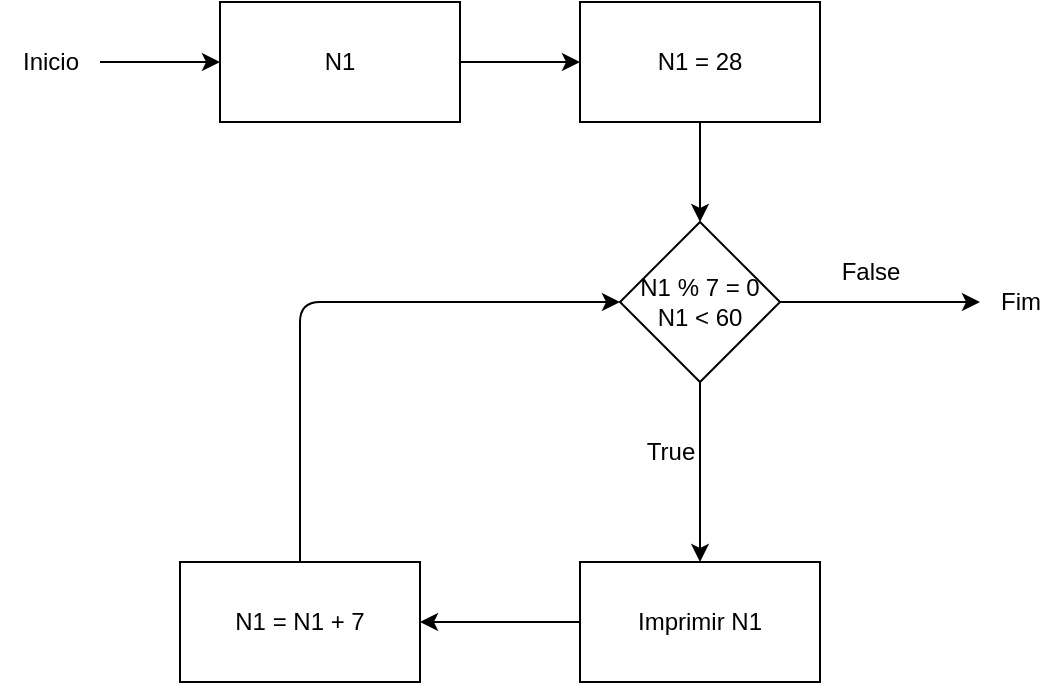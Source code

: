 <mxfile>
    <diagram id="hFJ5sCaz12nztD0j0mjs" name="Page-1">
        <mxGraphModel dx="1262" dy="528" grid="1" gridSize="10" guides="1" tooltips="1" connect="1" arrows="1" fold="1" page="0" pageScale="1" pageWidth="850" pageHeight="1100" math="0" shadow="0">
            <root>
                <mxCell id="0"/>
                <mxCell id="1" parent="0"/>
                <mxCell id="31" style="edgeStyle=none;html=1;" edge="1" parent="1" source="2" target="5">
                    <mxGeometry relative="1" as="geometry"/>
                </mxCell>
                <mxCell id="2" value="N1" style="whiteSpace=wrap;html=1;" vertex="1" parent="1">
                    <mxGeometry x="210" y="90" width="120" height="60" as="geometry"/>
                </mxCell>
                <mxCell id="4" value="" style="edgeStyle=none;html=1;" edge="1" parent="1" source="3" target="2">
                    <mxGeometry relative="1" as="geometry"/>
                </mxCell>
                <mxCell id="3" value="Inicio" style="text;html=1;align=center;verticalAlign=middle;resizable=0;points=[];autosize=1;strokeColor=none;fillColor=none;" vertex="1" parent="1">
                    <mxGeometry x="100" y="105" width="50" height="30" as="geometry"/>
                </mxCell>
                <mxCell id="32" value="" style="edgeStyle=none;html=1;" edge="1" parent="1" source="5" target="16">
                    <mxGeometry relative="1" as="geometry"/>
                </mxCell>
                <mxCell id="5" value="N1 = 28" style="whiteSpace=wrap;html=1;" vertex="1" parent="1">
                    <mxGeometry x="390" y="90" width="120" height="60" as="geometry"/>
                </mxCell>
                <mxCell id="26" value="" style="edgeStyle=none;html=1;" edge="1" parent="1" source="16" target="25">
                    <mxGeometry relative="1" as="geometry"/>
                </mxCell>
                <mxCell id="36" value="" style="edgeStyle=none;html=1;" edge="1" parent="1" source="16" target="23">
                    <mxGeometry relative="1" as="geometry"/>
                </mxCell>
                <mxCell id="16" value="&lt;span style=&quot;text-align: start; background-color: initial;&quot;&gt;N1 %&amp;nbsp;&lt;/span&gt;&lt;span style=&quot;text-align: start; background-color: initial;&quot;&gt;7&amp;nbsp;&lt;/span&gt;= 0&lt;br&gt;N1 &amp;lt; 60" style="rhombus;whiteSpace=wrap;html=1;" vertex="1" parent="1">
                    <mxGeometry x="410" y="200" width="80" height="80" as="geometry"/>
                </mxCell>
                <mxCell id="33" style="edgeStyle=none;html=1;" edge="1" parent="1" source="19" target="16">
                    <mxGeometry relative="1" as="geometry">
                        <Array as="points">
                            <mxPoint x="250" y="240"/>
                        </Array>
                    </mxGeometry>
                </mxCell>
                <mxCell id="19" value="N1 = N1 + 7" style="whiteSpace=wrap;html=1;" vertex="1" parent="1">
                    <mxGeometry x="190" y="370" width="120" height="60" as="geometry"/>
                </mxCell>
                <mxCell id="23" value="Fim" style="text;html=1;align=center;verticalAlign=middle;resizable=0;points=[];autosize=1;strokeColor=none;fillColor=none;" vertex="1" parent="1">
                    <mxGeometry x="590" y="225" width="40" height="30" as="geometry"/>
                </mxCell>
                <mxCell id="27" value="" style="edgeStyle=none;html=1;" edge="1" parent="1" source="25" target="19">
                    <mxGeometry relative="1" as="geometry"/>
                </mxCell>
                <mxCell id="25" value="Imprimir N1" style="whiteSpace=wrap;html=1;" vertex="1" parent="1">
                    <mxGeometry x="390" y="370" width="120" height="60" as="geometry"/>
                </mxCell>
                <mxCell id="28" value="True" style="text;html=1;align=center;verticalAlign=middle;resizable=0;points=[];autosize=1;strokeColor=none;fillColor=none;" vertex="1" parent="1">
                    <mxGeometry x="410" y="300" width="50" height="30" as="geometry"/>
                </mxCell>
                <mxCell id="30" value="False" style="text;html=1;align=center;verticalAlign=middle;resizable=0;points=[];autosize=1;strokeColor=none;fillColor=none;" vertex="1" parent="1">
                    <mxGeometry x="510" y="210" width="50" height="30" as="geometry"/>
                </mxCell>
            </root>
        </mxGraphModel>
    </diagram>
</mxfile>